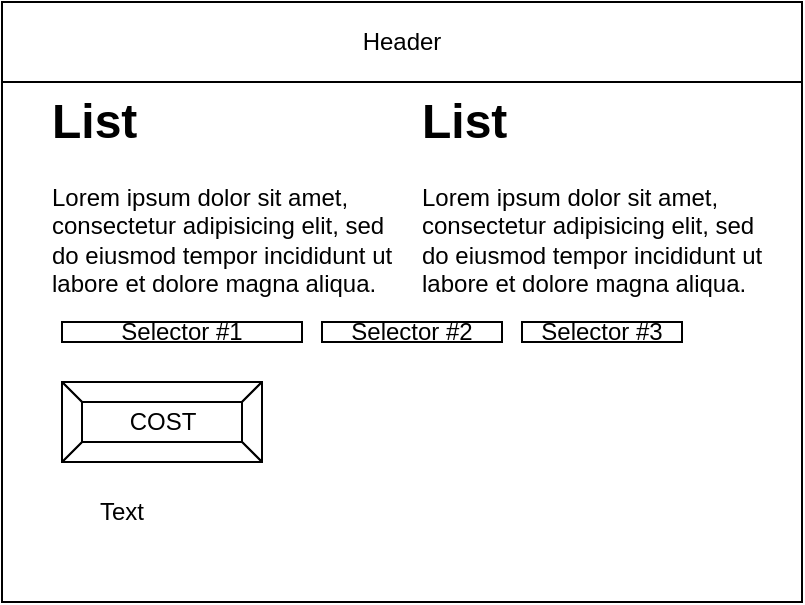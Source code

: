 <mxfile>
    <diagram id="pIaEtrtLPv3HG8r1JEND" name="Page-1">
        <mxGraphModel dx="434" dy="428" grid="1" gridSize="10" guides="1" tooltips="1" connect="1" arrows="1" fold="1" page="1" pageScale="1" pageWidth="850" pageHeight="1100" math="0" shadow="0">
            <root>
                <mxCell id="0"/>
                <mxCell id="1" parent="0"/>
                <mxCell id="2" value="" style="rounded=0;whiteSpace=wrap;html=1;" parent="1" vertex="1">
                    <mxGeometry x="80" y="80" width="400" height="300" as="geometry"/>
                </mxCell>
                <mxCell id="3" value="Header" style="rounded=0;whiteSpace=wrap;html=1;" parent="1" vertex="1">
                    <mxGeometry x="80" y="80" width="400" height="40" as="geometry"/>
                </mxCell>
                <mxCell id="6" value="COST" style="labelPosition=center;verticalLabelPosition=middle;align=center;html=1;shape=mxgraph.basic.button;dx=10;" parent="1" vertex="1">
                    <mxGeometry x="110" y="270" width="100" height="40" as="geometry"/>
                </mxCell>
                <mxCell id="7" value="Selector #1" style="rounded=0;whiteSpace=wrap;html=1;" vertex="1" parent="1">
                    <mxGeometry x="110" y="240" width="120" height="10" as="geometry"/>
                </mxCell>
                <mxCell id="8" value="Selector #2" style="rounded=0;whiteSpace=wrap;html=1;" vertex="1" parent="1">
                    <mxGeometry x="240" y="240" width="90" height="10" as="geometry"/>
                </mxCell>
                <mxCell id="9" value="Selector #3" style="rounded=0;whiteSpace=wrap;html=1;" vertex="1" parent="1">
                    <mxGeometry x="340" y="240" width="80" height="10" as="geometry"/>
                </mxCell>
                <mxCell id="10" value="&lt;h1&gt;List&lt;/h1&gt;&lt;p&gt;Lorem ipsum dolor sit amet, consectetur adipisicing elit, sed do eiusmod tempor incididunt ut labore et dolore magna aliqua.&lt;/p&gt;" style="text;html=1;strokeColor=none;fillColor=none;spacing=5;spacingTop=-20;whiteSpace=wrap;overflow=hidden;rounded=0;" vertex="1" parent="1">
                    <mxGeometry x="100" y="120" width="190" height="120" as="geometry"/>
                </mxCell>
                <mxCell id="11" value="&lt;h1&gt;List&lt;/h1&gt;&lt;p&gt;Lorem ipsum dolor sit amet, consectetur adipisicing elit, sed do eiusmod tempor incididunt ut labore et dolore magna aliqua.&lt;/p&gt;" style="text;html=1;strokeColor=none;fillColor=none;spacing=5;spacingTop=-20;whiteSpace=wrap;overflow=hidden;rounded=0;" vertex="1" parent="1">
                    <mxGeometry x="285" y="120" width="190" height="120" as="geometry"/>
                </mxCell>
                <mxCell id="12" value="Text" style="text;html=1;strokeColor=none;fillColor=none;align=center;verticalAlign=middle;whiteSpace=wrap;rounded=0;" vertex="1" parent="1">
                    <mxGeometry x="110" y="320" width="60" height="30" as="geometry"/>
                </mxCell>
            </root>
        </mxGraphModel>
    </diagram>
</mxfile>